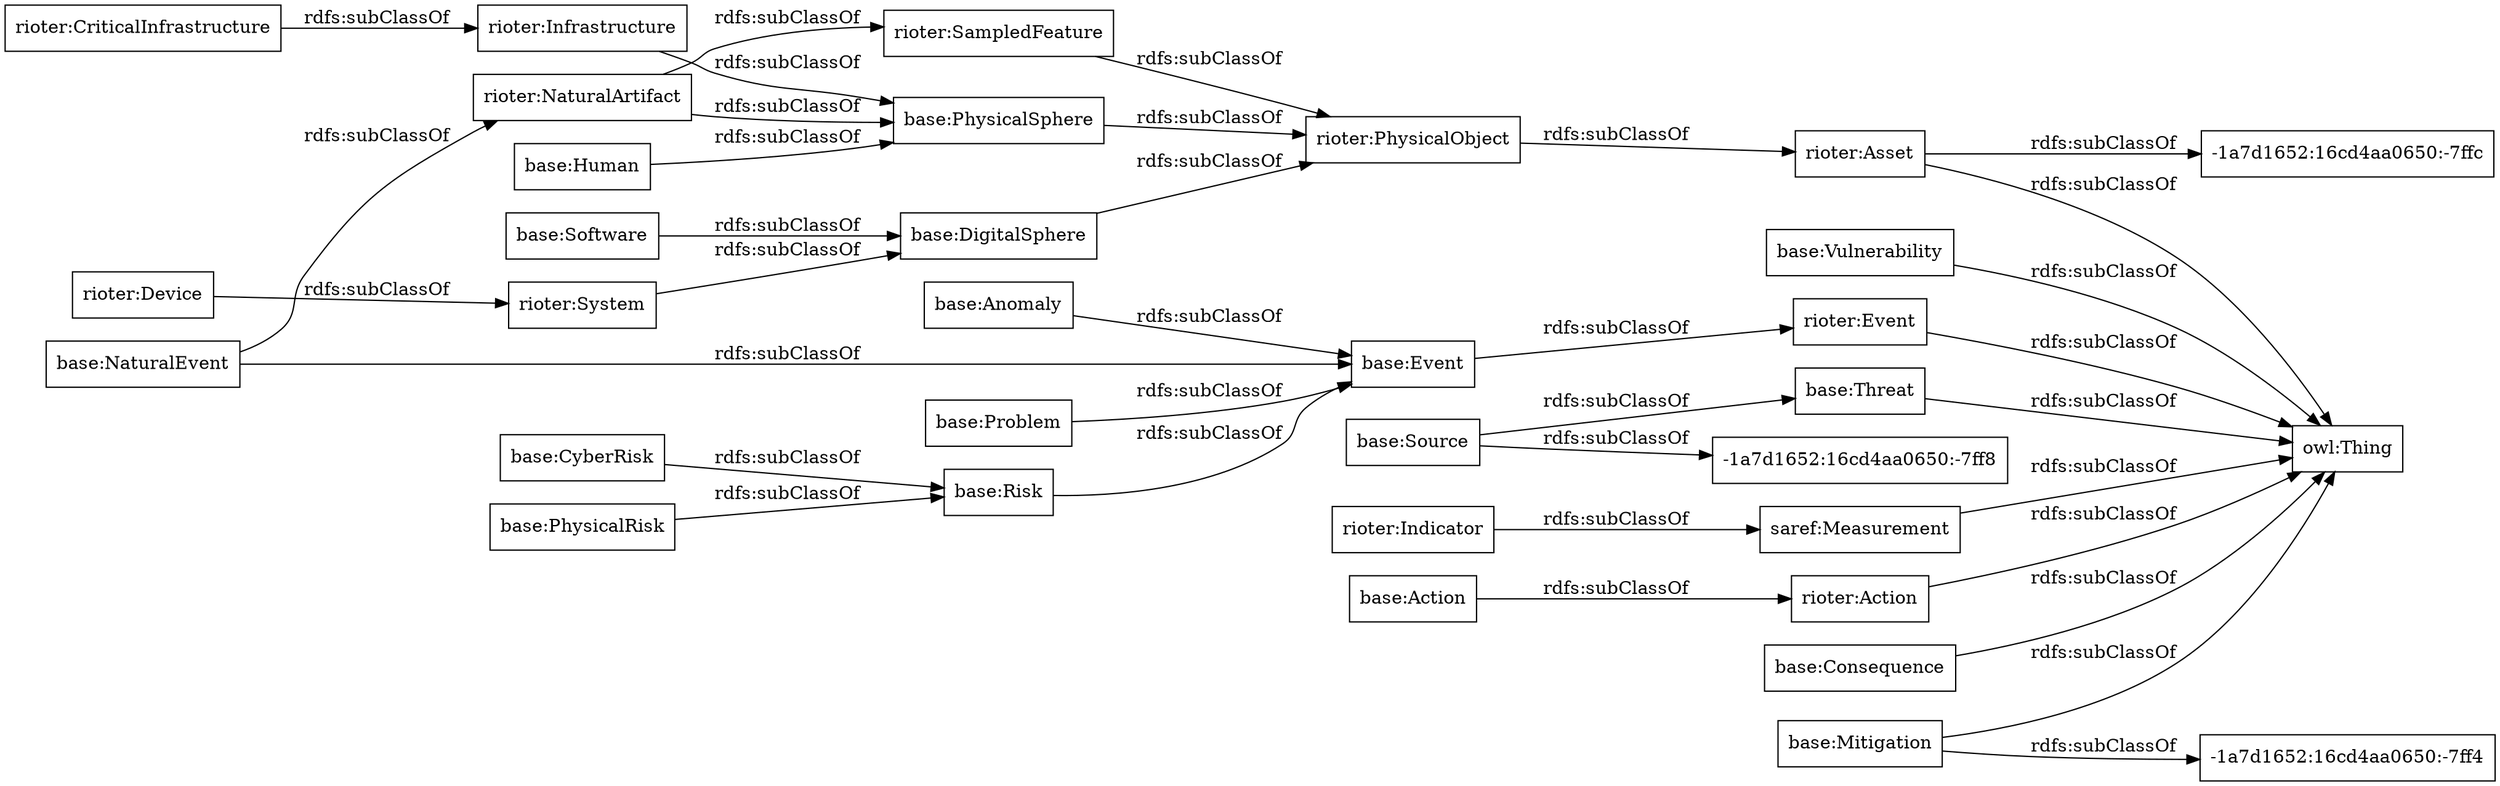 digraph ar2dtool_diagram { 
rankdir=LR;
size="1000"
node [shape = rectangle, color="black"]; "base:DigitalSphere" "rioter:NaturalArtifact" "rioter:Device" "saref:Measurement" "base:Problem" "-1a7d1652:16cd4aa0650:-7ff8" "rioter:PhysicalObject" "rioter:Action" "base:Consequence" "base:Risk" "rioter:Asset" "base:Source" "base:Event" "rioter:Indicator" "base:CyberRisk" "base:Software" "-1a7d1652:16cd4aa0650:-7ff4" "rioter:System" "base:Vulnerability" "base:Anomaly" "rioter:Infrastructure" "rioter:SampledFeature" "rioter:CriticalInfrastructure" "base:PhysicalSphere" "-1a7d1652:16cd4aa0650:-7ffc" "base:NaturalEvent" "base:Threat" "base:Human" "base:Action" "rioter:Event" "base:Mitigation" "base:PhysicalRisk" ; /*classes style*/
	"base:Threat" -> "owl:Thing" [ label = "rdfs:subClassOf" ];
	"base:DigitalSphere" -> "rioter:PhysicalObject" [ label = "rdfs:subClassOf" ];
	"base:Risk" -> "base:Event" [ label = "rdfs:subClassOf" ];
	"rioter:Asset" -> "-1a7d1652:16cd4aa0650:-7ffc" [ label = "rdfs:subClassOf" ];
	"rioter:Asset" -> "owl:Thing" [ label = "rdfs:subClassOf" ];
	"base:Problem" -> "base:Event" [ label = "rdfs:subClassOf" ];
	"rioter:PhysicalObject" -> "rioter:Asset" [ label = "rdfs:subClassOf" ];
	"saref:Measurement" -> "owl:Thing" [ label = "rdfs:subClassOf" ];
	"base:PhysicalSphere" -> "rioter:PhysicalObject" [ label = "rdfs:subClassOf" ];
	"base:NaturalEvent" -> "rioter:NaturalArtifact" [ label = "rdfs:subClassOf" ];
	"base:NaturalEvent" -> "base:Event" [ label = "rdfs:subClassOf" ];
	"rioter:Action" -> "owl:Thing" [ label = "rdfs:subClassOf" ];
	"base:CyberRisk" -> "base:Risk" [ label = "rdfs:subClassOf" ];
	"base:Event" -> "rioter:Event" [ label = "rdfs:subClassOf" ];
	"rioter:CriticalInfrastructure" -> "rioter:Infrastructure" [ label = "rdfs:subClassOf" ];
	"base:Vulnerability" -> "owl:Thing" [ label = "rdfs:subClassOf" ];
	"rioter:Device" -> "rioter:System" [ label = "rdfs:subClassOf" ];
	"base:Consequence" -> "owl:Thing" [ label = "rdfs:subClassOf" ];
	"base:Anomaly" -> "base:Event" [ label = "rdfs:subClassOf" ];
	"rioter:NaturalArtifact" -> "rioter:SampledFeature" [ label = "rdfs:subClassOf" ];
	"rioter:NaturalArtifact" -> "base:PhysicalSphere" [ label = "rdfs:subClassOf" ];
	"rioter:System" -> "base:DigitalSphere" [ label = "rdfs:subClassOf" ];
	"base:Mitigation" -> "-1a7d1652:16cd4aa0650:-7ff4" [ label = "rdfs:subClassOf" ];
	"base:Mitigation" -> "owl:Thing" [ label = "rdfs:subClassOf" ];
	"base:Software" -> "base:DigitalSphere" [ label = "rdfs:subClassOf" ];
	"rioter:Indicator" -> "saref:Measurement" [ label = "rdfs:subClassOf" ];
	"rioter:Event" -> "owl:Thing" [ label = "rdfs:subClassOf" ];
	"rioter:SampledFeature" -> "rioter:PhysicalObject" [ label = "rdfs:subClassOf" ];
	"base:PhysicalRisk" -> "base:Risk" [ label = "rdfs:subClassOf" ];
	"base:Human" -> "base:PhysicalSphere" [ label = "rdfs:subClassOf" ];
	"rioter:Infrastructure" -> "base:PhysicalSphere" [ label = "rdfs:subClassOf" ];
	"base:Source" -> "-1a7d1652:16cd4aa0650:-7ff8" [ label = "rdfs:subClassOf" ];
	"base:Source" -> "base:Threat" [ label = "rdfs:subClassOf" ];
	"base:Action" -> "rioter:Action" [ label = "rdfs:subClassOf" ];

}
